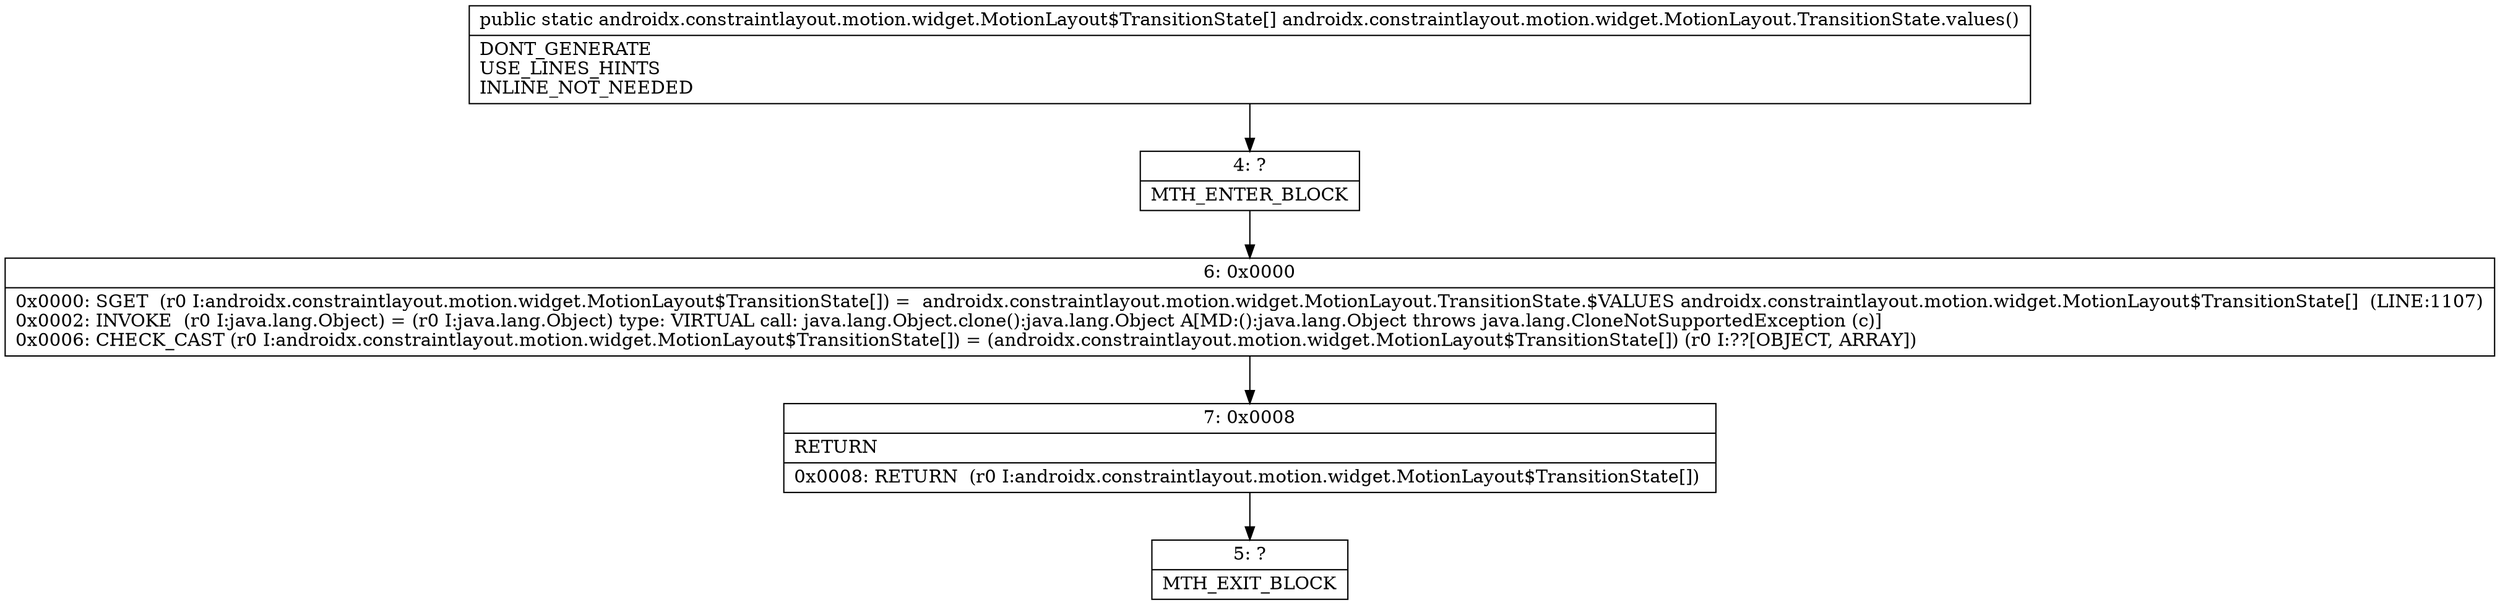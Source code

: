 digraph "CFG forandroidx.constraintlayout.motion.widget.MotionLayout.TransitionState.values()[Landroidx\/constraintlayout\/motion\/widget\/MotionLayout$TransitionState;" {
Node_4 [shape=record,label="{4\:\ ?|MTH_ENTER_BLOCK\l}"];
Node_6 [shape=record,label="{6\:\ 0x0000|0x0000: SGET  (r0 I:androidx.constraintlayout.motion.widget.MotionLayout$TransitionState[]) =  androidx.constraintlayout.motion.widget.MotionLayout.TransitionState.$VALUES androidx.constraintlayout.motion.widget.MotionLayout$TransitionState[]  (LINE:1107)\l0x0002: INVOKE  (r0 I:java.lang.Object) = (r0 I:java.lang.Object) type: VIRTUAL call: java.lang.Object.clone():java.lang.Object A[MD:():java.lang.Object throws java.lang.CloneNotSupportedException (c)]\l0x0006: CHECK_CAST (r0 I:androidx.constraintlayout.motion.widget.MotionLayout$TransitionState[]) = (androidx.constraintlayout.motion.widget.MotionLayout$TransitionState[]) (r0 I:??[OBJECT, ARRAY]) \l}"];
Node_7 [shape=record,label="{7\:\ 0x0008|RETURN\l|0x0008: RETURN  (r0 I:androidx.constraintlayout.motion.widget.MotionLayout$TransitionState[]) \l}"];
Node_5 [shape=record,label="{5\:\ ?|MTH_EXIT_BLOCK\l}"];
MethodNode[shape=record,label="{public static androidx.constraintlayout.motion.widget.MotionLayout$TransitionState[] androidx.constraintlayout.motion.widget.MotionLayout.TransitionState.values()  | DONT_GENERATE\lUSE_LINES_HINTS\lINLINE_NOT_NEEDED\l}"];
MethodNode -> Node_4;Node_4 -> Node_6;
Node_6 -> Node_7;
Node_7 -> Node_5;
}

